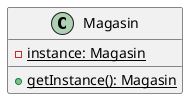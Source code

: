 @startuml Singleton

class Magasin {
    {static} - instance: Magasin
    {static} + getInstance(): Magasin
}
@enduml